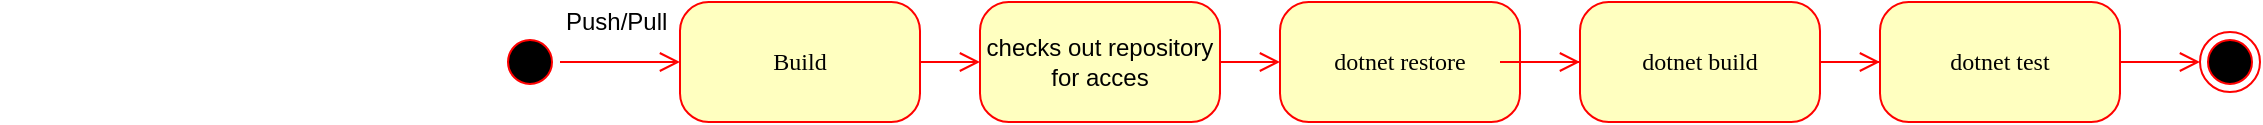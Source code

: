 <mxfile version="15.2.9" type="github">
  <diagram name="Page-1" id="58cdce13-f638-feb5-8d6f-7d28b1aa9fa0">
    <mxGraphModel dx="2046" dy="515" grid="1" gridSize="10" guides="1" tooltips="1" connect="1" arrows="1" fold="1" page="1" pageScale="1" pageWidth="1100" pageHeight="850" background="none" math="0" shadow="0">
      <root>
        <mxCell id="0" />
        <mxCell id="1" parent="0" />
        <mxCell id="SyNW_PZ-OfmpCEs9QEIb-1" value="Push/Pull&amp;nbsp;" style="text;html=1;strokeColor=none;fillColor=none;align=center;verticalAlign=middle;whiteSpace=wrap;rounded=0;" vertex="1" parent="1">
          <mxGeometry x="-220" y="390" width="620" height="20" as="geometry" />
        </mxCell>
        <mxCell id="SyNW_PZ-OfmpCEs9QEIb-9" style="edgeStyle=elbowEdgeStyle;html=1;labelBackgroundColor=none;endArrow=open;endSize=8;strokeColor=#ff0000;fontFamily=Verdana;fontSize=12;align=left;" edge="1" parent="1" source="SyNW_PZ-OfmpCEs9QEIb-10" target="SyNW_PZ-OfmpCEs9QEIb-15">
          <mxGeometry relative="1" as="geometry" />
        </mxCell>
        <mxCell id="SyNW_PZ-OfmpCEs9QEIb-10" value="Build" style="rounded=1;whiteSpace=wrap;html=1;arcSize=24;fillColor=#ffffc0;strokeColor=#ff0000;shadow=0;comic=0;labelBackgroundColor=none;fontFamily=Verdana;fontSize=12;fontColor=#000000;align=center;" vertex="1" parent="1">
          <mxGeometry x="120" y="390" width="120" height="60" as="geometry" />
        </mxCell>
        <mxCell id="SyNW_PZ-OfmpCEs9QEIb-11" value="" style="ellipse;html=1;shape=endState;fillColor=#000000;strokeColor=#ff0000;rounded=1;shadow=0;comic=0;labelBackgroundColor=none;fontFamily=Verdana;fontSize=12;fontColor=#000000;align=center;" vertex="1" parent="1">
          <mxGeometry x="880" y="405" width="30" height="30" as="geometry" />
        </mxCell>
        <mxCell id="SyNW_PZ-OfmpCEs9QEIb-12" style="edgeStyle=elbowEdgeStyle;html=1;labelBackgroundColor=none;endArrow=open;endSize=8;strokeColor=#ff0000;fontFamily=Verdana;fontSize=12;align=left;" edge="1" parent="1" source="SyNW_PZ-OfmpCEs9QEIb-13" target="SyNW_PZ-OfmpCEs9QEIb-10">
          <mxGeometry relative="1" as="geometry" />
        </mxCell>
        <mxCell id="SyNW_PZ-OfmpCEs9QEIb-13" value="" style="ellipse;html=1;shape=startState;fillColor=#000000;strokeColor=#ff0000;rounded=1;shadow=0;comic=0;labelBackgroundColor=none;fontFamily=Verdana;fontSize=12;fontColor=#000000;align=center;direction=south;" vertex="1" parent="1">
          <mxGeometry x="30" y="405" width="30" height="30" as="geometry" />
        </mxCell>
        <mxCell id="SyNW_PZ-OfmpCEs9QEIb-14" style="edgeStyle=elbowEdgeStyle;html=1;labelBackgroundColor=none;endArrow=open;endSize=8;strokeColor=#ff0000;fontFamily=Verdana;fontSize=12;align=left;" edge="1" parent="1" source="SyNW_PZ-OfmpCEs9QEIb-15" target="SyNW_PZ-OfmpCEs9QEIb-17">
          <mxGeometry relative="1" as="geometry" />
        </mxCell>
        <mxCell id="SyNW_PZ-OfmpCEs9QEIb-15" value="&lt;span style=&quot;font-family: &amp;#34;helvetica&amp;#34;&quot;&gt;checks out repository for acces&lt;/span&gt;" style="rounded=1;whiteSpace=wrap;html=1;arcSize=24;fillColor=#ffffc0;strokeColor=#ff0000;shadow=0;comic=0;labelBackgroundColor=none;fontFamily=Verdana;fontSize=12;fontColor=#000000;align=center;" vertex="1" parent="1">
          <mxGeometry x="270" y="390" width="120" height="60" as="geometry" />
        </mxCell>
        <mxCell id="SyNW_PZ-OfmpCEs9QEIb-16" style="edgeStyle=elbowEdgeStyle;html=1;labelBackgroundColor=none;endArrow=open;endSize=8;strokeColor=#ff0000;fontFamily=Verdana;fontSize=12;align=left;" edge="1" parent="1" source="SyNW_PZ-OfmpCEs9QEIb-17" target="SyNW_PZ-OfmpCEs9QEIb-11">
          <mxGeometry relative="1" as="geometry" />
        </mxCell>
        <mxCell id="SyNW_PZ-OfmpCEs9QEIb-17" value="dotnet restore" style="rounded=1;whiteSpace=wrap;html=1;arcSize=24;fillColor=#ffffc0;strokeColor=#ff0000;shadow=0;comic=0;labelBackgroundColor=none;fontFamily=Verdana;fontSize=12;fontColor=#000000;align=center;" vertex="1" parent="1">
          <mxGeometry x="420" y="390" width="120" height="60" as="geometry" />
        </mxCell>
        <mxCell id="SyNW_PZ-OfmpCEs9QEIb-19" style="edgeStyle=elbowEdgeStyle;html=1;labelBackgroundColor=none;endArrow=open;endSize=8;strokeColor=#ff0000;fontFamily=Verdana;fontSize=12;align=left;" edge="1" parent="1" target="SyNW_PZ-OfmpCEs9QEIb-20">
          <mxGeometry relative="1" as="geometry">
            <mxPoint x="530" y="420" as="sourcePoint" />
          </mxGeometry>
        </mxCell>
        <mxCell id="SyNW_PZ-OfmpCEs9QEIb-20" value="dotnet build" style="rounded=1;whiteSpace=wrap;html=1;arcSize=24;fillColor=#ffffc0;strokeColor=#ff0000;shadow=0;comic=0;labelBackgroundColor=none;fontFamily=Verdana;fontSize=12;fontColor=#000000;align=center;" vertex="1" parent="1">
          <mxGeometry x="570" y="390" width="120" height="60" as="geometry" />
        </mxCell>
        <mxCell id="SyNW_PZ-OfmpCEs9QEIb-21" style="edgeStyle=elbowEdgeStyle;html=1;labelBackgroundColor=none;endArrow=open;endSize=8;strokeColor=#ff0000;fontFamily=Verdana;fontSize=12;align=left;" edge="1" parent="1" target="SyNW_PZ-OfmpCEs9QEIb-22">
          <mxGeometry relative="1" as="geometry">
            <mxPoint x="690" y="420" as="sourcePoint" />
          </mxGeometry>
        </mxCell>
        <mxCell id="SyNW_PZ-OfmpCEs9QEIb-22" value="dotnet test" style="rounded=1;whiteSpace=wrap;html=1;arcSize=24;fillColor=#ffffc0;strokeColor=#ff0000;shadow=0;comic=0;labelBackgroundColor=none;fontFamily=Verdana;fontSize=12;fontColor=#000000;align=center;" vertex="1" parent="1">
          <mxGeometry x="720" y="390" width="120" height="60" as="geometry" />
        </mxCell>
      </root>
    </mxGraphModel>
  </diagram>
</mxfile>
